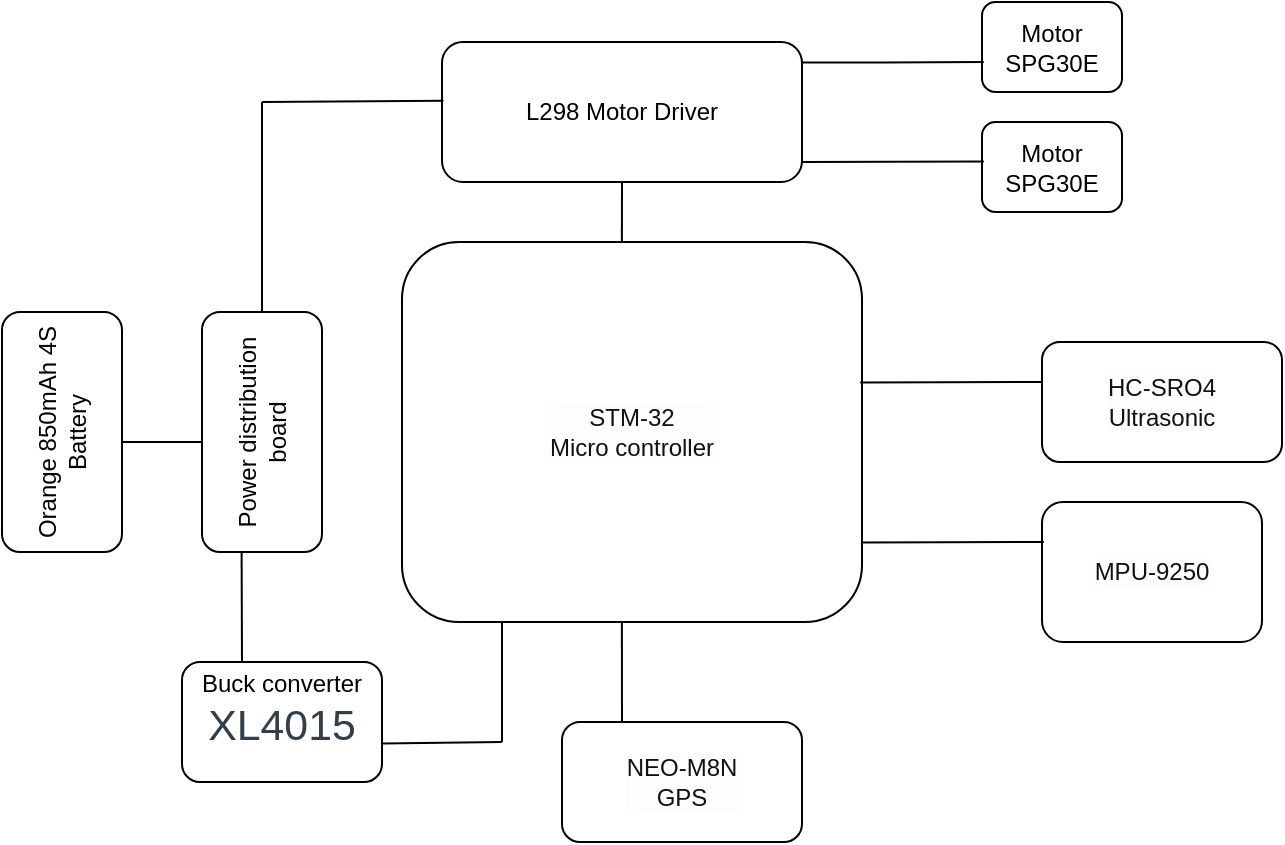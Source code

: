 <mxfile version="17.5.0" type="github">
  <diagram id="B095lPG-_4MU9BpSfTT3" name="Page-1">
    <mxGraphModel dx="823" dy="477" grid="1" gridSize="10" guides="1" tooltips="1" connect="1" arrows="1" fold="1" page="1" pageScale="1" pageWidth="850" pageHeight="1100" math="0" shadow="0">
      <root>
        <mxCell id="0" />
        <mxCell id="1" parent="0" />
        <mxCell id="uYIiVFCoQzqRn4Q6k0h5-3" value="STM-32&lt;br&gt;Micro controller" style="rounded=1;whiteSpace=wrap;html=1;labelBackgroundColor=#FFFCFC;fontColor=#111112;" parent="1" vertex="1">
          <mxGeometry x="290" y="130" width="230" height="190" as="geometry" />
        </mxCell>
        <mxCell id="uYIiVFCoQzqRn4Q6k0h5-4" value="HC-SRO4&lt;br&gt;Ultrasonic" style="rounded=1;whiteSpace=wrap;html=1;labelBackgroundColor=#FFFCFC;fontColor=#111112;" parent="1" vertex="1">
          <mxGeometry x="610" y="180" width="120" height="60" as="geometry" />
        </mxCell>
        <mxCell id="uYIiVFCoQzqRn4Q6k0h5-5" value="MPU-9250" style="rounded=1;whiteSpace=wrap;html=1;labelBackgroundColor=#FFFCFC;fontColor=#111112;" parent="1" vertex="1">
          <mxGeometry x="610" y="260" width="110" height="70" as="geometry" />
        </mxCell>
        <mxCell id="uYIiVFCoQzqRn4Q6k0h5-6" value="NEO-M8N&lt;br&gt;GPS" style="rounded=1;whiteSpace=wrap;html=1;labelBackgroundColor=#FFFCFC;fontColor=#111112;" parent="1" vertex="1">
          <mxGeometry x="370" y="370" width="120" height="60" as="geometry" />
        </mxCell>
        <mxCell id="tK23bqZ6_Czorj_P_Bk--1" value="Orange 850mAh 4S&lt;br&gt;Battery" style="rounded=1;whiteSpace=wrap;html=1;rotation=-90;" parent="1" vertex="1">
          <mxGeometry x="60" y="195" width="120" height="60" as="geometry" />
        </mxCell>
        <mxCell id="tK23bqZ6_Czorj_P_Bk--2" value="Power distribution board" style="rounded=1;whiteSpace=wrap;html=1;rotation=-90;" parent="1" vertex="1">
          <mxGeometry x="160" y="195" width="120" height="60" as="geometry" />
        </mxCell>
        <mxCell id="tK23bqZ6_Czorj_P_Bk--4" value="" style="endArrow=none;html=1;rounded=0;" parent="1" edge="1">
          <mxGeometry width="50" height="50" relative="1" as="geometry">
            <mxPoint x="150" y="230" as="sourcePoint" />
            <mxPoint x="190" y="230" as="targetPoint" />
          </mxGeometry>
        </mxCell>
        <mxCell id="tK23bqZ6_Czorj_P_Bk--5" value="Buck converter&lt;h1 class=&quot;product_title entry-title&quot; style=&quot;box-sizing: border-box ; margin-top: 0px ; margin-bottom: 0.48em ; font-weight: 500 ; line-height: 1.28em ; font-size: 1.786em ; color: rgb(51 , 62 , 72) ; font-family: &amp;#34;inter&amp;#34; , &amp;#34;open sans&amp;#34; , , &amp;#34;helvetica neue light&amp;#34; , &amp;#34;helvetica neue&amp;#34; , &amp;#34;helvetica&amp;#34; , &amp;#34;arial&amp;#34; , &amp;#34;lucida grande&amp;#34; , sans-serif ; background-color: rgb(255 , 255 , 255)&quot;&gt;XL4015&lt;/h1&gt;" style="rounded=1;whiteSpace=wrap;html=1;" parent="1" vertex="1">
          <mxGeometry x="180" y="340" width="100" height="60" as="geometry" />
        </mxCell>
        <mxCell id="tK23bqZ6_Czorj_P_Bk--6" value="L298 Motor Driver" style="rounded=1;whiteSpace=wrap;html=1;" parent="1" vertex="1">
          <mxGeometry x="310" y="30" width="180" height="70" as="geometry" />
        </mxCell>
        <mxCell id="tK23bqZ6_Czorj_P_Bk--7" value="Motor SPG30E" style="rounded=1;whiteSpace=wrap;html=1;" parent="1" vertex="1">
          <mxGeometry x="580" y="10" width="70" height="45" as="geometry" />
        </mxCell>
        <mxCell id="tK23bqZ6_Czorj_P_Bk--8" value="Motor SPG30E" style="rounded=1;whiteSpace=wrap;html=1;" parent="1" vertex="1">
          <mxGeometry x="580" y="70" width="70" height="45" as="geometry" />
        </mxCell>
        <mxCell id="tK23bqZ6_Czorj_P_Bk--9" value="" style="endArrow=none;html=1;rounded=0;" parent="1" edge="1">
          <mxGeometry width="50" height="50" relative="1" as="geometry">
            <mxPoint x="220" y="165" as="sourcePoint" />
            <mxPoint x="220" y="60" as="targetPoint" />
          </mxGeometry>
        </mxCell>
        <mxCell id="tK23bqZ6_Czorj_P_Bk--10" value="" style="endArrow=none;html=1;rounded=0;entryX=0.004;entryY=0.42;entryDx=0;entryDy=0;entryPerimeter=0;" parent="1" target="tK23bqZ6_Czorj_P_Bk--6" edge="1">
          <mxGeometry width="50" height="50" relative="1" as="geometry">
            <mxPoint x="220" y="60" as="sourcePoint" />
            <mxPoint x="300" y="60" as="targetPoint" />
          </mxGeometry>
        </mxCell>
        <mxCell id="tK23bqZ6_Czorj_P_Bk--11" value="" style="endArrow=none;html=1;rounded=0;exitX=0.478;exitY=0.002;exitDx=0;exitDy=0;exitPerimeter=0;" parent="1" source="uYIiVFCoQzqRn4Q6k0h5-3" edge="1">
          <mxGeometry width="50" height="50" relative="1" as="geometry">
            <mxPoint x="400" y="130" as="sourcePoint" />
            <mxPoint x="400" y="100" as="targetPoint" />
          </mxGeometry>
        </mxCell>
        <mxCell id="tK23bqZ6_Czorj_P_Bk--12" value="" style="endArrow=none;html=1;rounded=0;entryX=0.013;entryY=0.44;entryDx=0;entryDy=0;entryPerimeter=0;" parent="1" target="tK23bqZ6_Czorj_P_Bk--8" edge="1">
          <mxGeometry width="50" height="50" relative="1" as="geometry">
            <mxPoint x="490" y="90" as="sourcePoint" />
            <mxPoint x="610" y="90" as="targetPoint" />
          </mxGeometry>
        </mxCell>
        <mxCell id="tK23bqZ6_Czorj_P_Bk--13" value="" style="endArrow=none;html=1;rounded=0;entryX=0.013;entryY=0.44;entryDx=0;entryDy=0;entryPerimeter=0;" parent="1" edge="1">
          <mxGeometry width="50" height="50" relative="1" as="geometry">
            <mxPoint x="490.0" y="40.2" as="sourcePoint" />
            <mxPoint x="580.91" y="40.0" as="targetPoint" />
            <Array as="points">
              <mxPoint x="530" y="40.2" />
            </Array>
          </mxGeometry>
        </mxCell>
        <mxCell id="tK23bqZ6_Czorj_P_Bk--15" value="" style="endArrow=none;html=1;rounded=0;entryX=0.013;entryY=0.44;entryDx=0;entryDy=0;entryPerimeter=0;" parent="1" edge="1">
          <mxGeometry width="50" height="50" relative="1" as="geometry">
            <mxPoint x="519.09" y="200.2" as="sourcePoint" />
            <mxPoint x="610" y="200" as="targetPoint" />
          </mxGeometry>
        </mxCell>
        <mxCell id="tK23bqZ6_Czorj_P_Bk--16" value="" style="endArrow=none;html=1;rounded=0;entryX=0.013;entryY=0.44;entryDx=0;entryDy=0;entryPerimeter=0;" parent="1" edge="1">
          <mxGeometry width="50" height="50" relative="1" as="geometry">
            <mxPoint x="520.0" y="280.2" as="sourcePoint" />
            <mxPoint x="610.91" y="280" as="targetPoint" />
          </mxGeometry>
        </mxCell>
        <mxCell id="tK23bqZ6_Czorj_P_Bk--17" value="" style="endArrow=none;html=1;rounded=0;entryX=0.25;entryY=0;entryDx=0;entryDy=0;exitX=0.478;exitY=1;exitDx=0;exitDy=0;exitPerimeter=0;" parent="1" source="uYIiVFCoQzqRn4Q6k0h5-3" target="uYIiVFCoQzqRn4Q6k0h5-6" edge="1">
          <mxGeometry width="50" height="50" relative="1" as="geometry">
            <mxPoint x="400" y="330" as="sourcePoint" />
            <mxPoint x="490" y="340" as="targetPoint" />
          </mxGeometry>
        </mxCell>
        <mxCell id="tK23bqZ6_Czorj_P_Bk--19" value="" style="endArrow=none;html=1;rounded=0;entryX=0.3;entryY=0;entryDx=0;entryDy=0;entryPerimeter=0;exitX=0.003;exitY=0.33;exitDx=0;exitDy=0;exitPerimeter=0;" parent="1" source="tK23bqZ6_Czorj_P_Bk--2" target="tK23bqZ6_Czorj_P_Bk--5" edge="1">
          <mxGeometry width="50" height="50" relative="1" as="geometry">
            <mxPoint x="210.0" y="295.05" as="sourcePoint" />
            <mxPoint x="300.91" y="294.85" as="targetPoint" />
          </mxGeometry>
        </mxCell>
        <mxCell id="tK23bqZ6_Czorj_P_Bk--21" value="" style="endArrow=none;html=1;rounded=0;exitX=1.002;exitY=0.68;exitDx=0;exitDy=0;exitPerimeter=0;" parent="1" source="tK23bqZ6_Czorj_P_Bk--5" edge="1">
          <mxGeometry width="50" height="50" relative="1" as="geometry">
            <mxPoint x="350.0" y="380.0" as="sourcePoint" />
            <mxPoint x="340" y="380" as="targetPoint" />
          </mxGeometry>
        </mxCell>
        <mxCell id="tK23bqZ6_Czorj_P_Bk--22" value="" style="endArrow=none;html=1;rounded=0;" parent="1" edge="1">
          <mxGeometry width="50" height="50" relative="1" as="geometry">
            <mxPoint x="340" y="320" as="sourcePoint" />
            <mxPoint x="340" y="380" as="targetPoint" />
          </mxGeometry>
        </mxCell>
      </root>
    </mxGraphModel>
  </diagram>
</mxfile>
